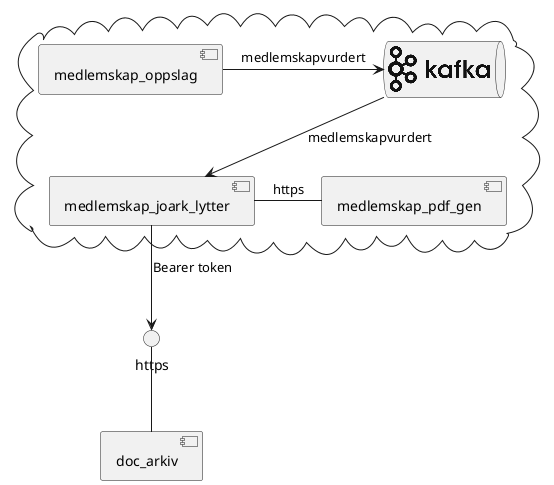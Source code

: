 @startuml
'https://plantuml.com/use-case-diagram
!include <logos/kafka>
cloud {
queue "<$kafka>" as kafka
component medlemskap_joark_lytter
component medlemskap_oppslag
component medlemskap_pdf_gen
}
component doc_arkiv
interface  https as rest

rest--doc_arkiv
medlemskap_joark_lytter-right-medlemskap_pdf_gen :https

medlemskap_oppslag -> kafka : medlemskapvurdert
kafka --> medlemskap_joark_lytter : medlemskapvurdert
medlemskap_joark_lytter -->rest :Bearer token

@enduml